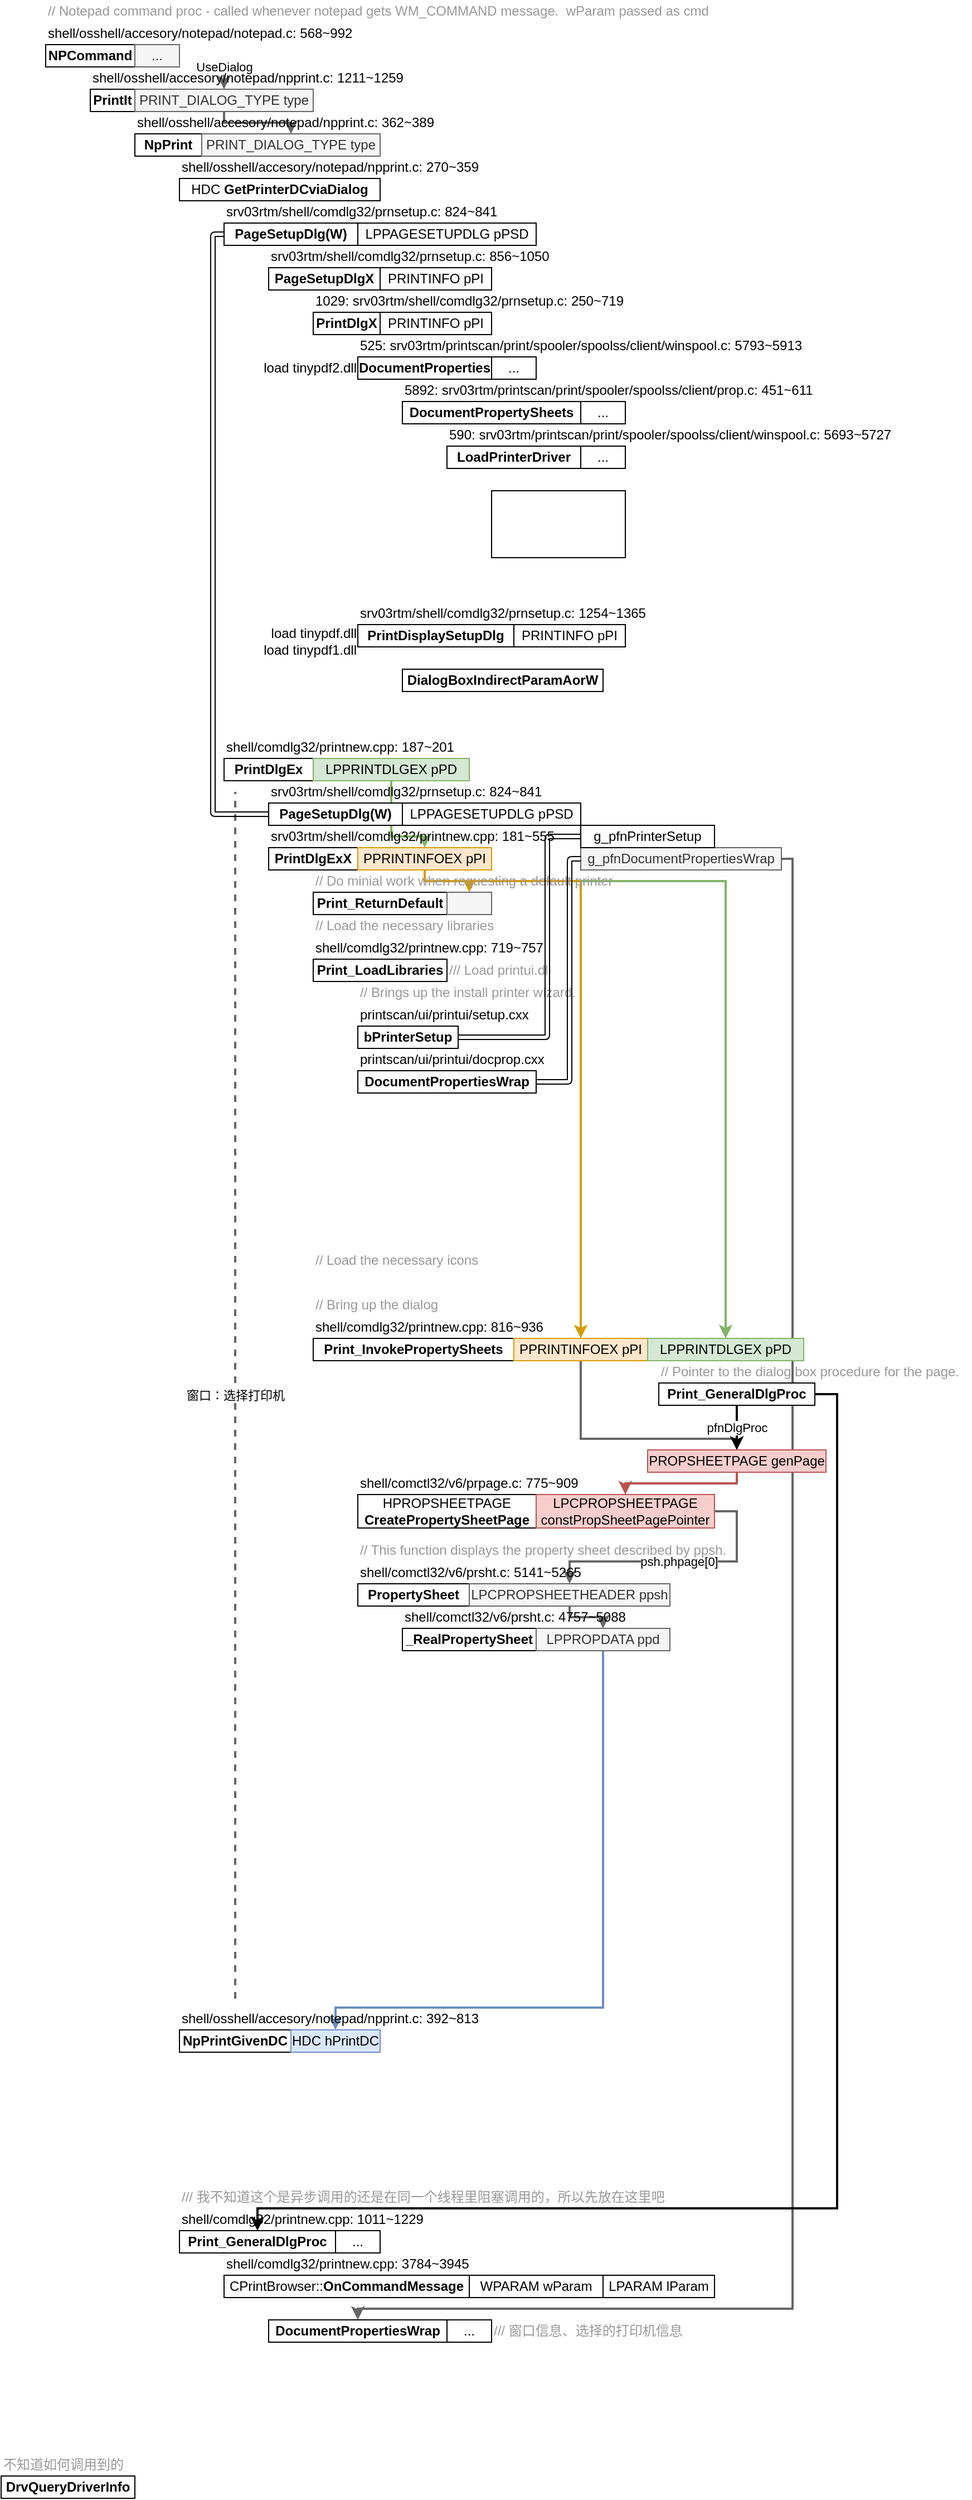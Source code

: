 <mxfile compressed="false" version="13.3.9" type="device">
  <diagram id="BlHnVB8x3UeXf5TgpBwS" name="Page-1">
    <mxGraphModel dx="670" dy="1510" grid="1" gridSize="10" guides="0" tooltips="1" connect="1" arrows="1" fold="1" page="1" pageScale="1" pageWidth="850" pageHeight="1100" math="0" shadow="0">
      <root>
        <mxCell id="0" />
        <mxCell id="1" parent="0" />
        <mxCell id="ivFnE20wJ8bzk58zQ-_T-82" style="edgeStyle=orthogonalEdgeStyle;rounded=0;orthogonalLoop=1;jettySize=auto;html=1;strokeWidth=2;fillColor=#f5f5f5;strokeColor=#666666;" parent="1" source="ivFnE20wJ8bzk58zQ-_T-55" target="ivFnE20wJ8bzk58zQ-_T-77" edge="1">
          <mxGeometry relative="1" as="geometry">
            <Array as="points">
              <mxPoint x="750" y="290" />
              <mxPoint x="750" y="1590" />
              <mxPoint x="360" y="1590" />
            </Array>
          </mxGeometry>
        </mxCell>
        <mxCell id="ivFnE20wJ8bzk58zQ-_T-36" style="edgeStyle=orthogonalEdgeStyle;rounded=0;orthogonalLoop=1;jettySize=auto;html=1;strokeWidth=2;fillColor=#d5e8d4;strokeColor=#82b366;" parent="1" source="ivFnE20wJ8bzk58zQ-_T-12" target="ivFnE20wJ8bzk58zQ-_T-34" edge="1">
          <mxGeometry relative="1" as="geometry">
            <Array as="points">
              <mxPoint x="420" y="310" />
              <mxPoint x="690" y="310" />
            </Array>
          </mxGeometry>
        </mxCell>
        <mxCell id="z4Ap7TY83xOOOGqfNmZQ-1" value="&lt;b&gt;PrintIt&lt;/b&gt;" style="rounded=0;whiteSpace=wrap;html=1;" parent="1" vertex="1">
          <mxGeometry x="120" y="-400" width="40" height="20" as="geometry" />
        </mxCell>
        <mxCell id="z4Ap7TY83xOOOGqfNmZQ-13" style="edgeStyle=orthogonalEdgeStyle;rounded=0;orthogonalLoop=1;jettySize=auto;html=1;fillColor=#f5f5f5;strokeColor=#666666;strokeWidth=2;" parent="1" source="z4Ap7TY83xOOOGqfNmZQ-2" target="z4Ap7TY83xOOOGqfNmZQ-12" edge="1">
          <mxGeometry relative="1" as="geometry">
            <Array as="points">
              <mxPoint x="240" y="-370" />
              <mxPoint x="300" y="-370" />
            </Array>
          </mxGeometry>
        </mxCell>
        <mxCell id="z4Ap7TY83xOOOGqfNmZQ-2" value="PRINT_DIALOG_TYPE type" style="rounded=0;whiteSpace=wrap;html=1;fillColor=#f5f5f5;strokeColor=#666666;fontColor=#333333;" parent="1" vertex="1">
          <mxGeometry x="160" y="-400" width="160" height="20" as="geometry" />
        </mxCell>
        <mxCell id="z4Ap7TY83xOOOGqfNmZQ-3" value="&lt;b&gt;NPCommand&lt;/b&gt;" style="rounded=0;whiteSpace=wrap;html=1;" parent="1" vertex="1">
          <mxGeometry x="80" y="-440" width="80" height="20" as="geometry" />
        </mxCell>
        <mxCell id="z4Ap7TY83xOOOGqfNmZQ-4" value="&lt;div&gt;&lt;font color=&quot;#999999&quot;&gt;// Notepad command proc - called whenever notepad gets WM_COMMAND&amp;nbsp;&lt;span&gt;message.&amp;nbsp; wParam passed as cmd&lt;/span&gt;&lt;/font&gt;&lt;/div&gt;" style="text;html=1;align=left;verticalAlign=middle;resizable=0;points=[];autosize=1;" parent="1" vertex="1">
          <mxGeometry x="80" y="-480" width="610" height="20" as="geometry" />
        </mxCell>
        <mxCell id="z4Ap7TY83xOOOGqfNmZQ-5" value="shell/osshell/accesory/notepad/notepad.c: 568~992" style="text;html=1;align=left;verticalAlign=middle;resizable=0;points=[];autosize=1;" parent="1" vertex="1">
          <mxGeometry x="80" y="-460" width="290" height="20" as="geometry" />
        </mxCell>
        <mxCell id="z4Ap7TY83xOOOGqfNmZQ-7" value="..." style="rounded=0;whiteSpace=wrap;html=1;fillColor=#f5f5f5;strokeColor=#666666;fontColor=#333333;" parent="1" vertex="1">
          <mxGeometry x="160" y="-440" width="40" height="20" as="geometry" />
        </mxCell>
        <mxCell id="z4Ap7TY83xOOOGqfNmZQ-8" value="UseDialog" style="endArrow=classic;html=1;fillColor=#f5f5f5;strokeColor=#666666;strokeWidth=2;" parent="1" target="z4Ap7TY83xOOOGqfNmZQ-2" edge="1">
          <mxGeometry x="-1" width="50" height="50" relative="1" as="geometry">
            <mxPoint x="240" y="-420" as="sourcePoint" />
            <mxPoint x="360" y="-370" as="targetPoint" />
            <mxPoint as="offset" />
          </mxGeometry>
        </mxCell>
        <mxCell id="z4Ap7TY83xOOOGqfNmZQ-9" value="shell/osshell/accesory/notepad/npprint.c: 1211~1259" style="text;html=1;align=left;verticalAlign=middle;resizable=0;points=[];autosize=1;" parent="1" vertex="1">
          <mxGeometry x="120" y="-420" width="290" height="20" as="geometry" />
        </mxCell>
        <mxCell id="z4Ap7TY83xOOOGqfNmZQ-10" value="&lt;b&gt;NpPrint&lt;/b&gt;" style="rounded=0;whiteSpace=wrap;html=1;" parent="1" vertex="1">
          <mxGeometry x="160" y="-360" width="60" height="20" as="geometry" />
        </mxCell>
        <mxCell id="z4Ap7TY83xOOOGqfNmZQ-12" value="PRINT_DIALOG_TYPE type" style="rounded=0;whiteSpace=wrap;html=1;fillColor=#f5f5f5;strokeColor=#666666;fontColor=#333333;" parent="1" vertex="1">
          <mxGeometry x="220" y="-360" width="160" height="20" as="geometry" />
        </mxCell>
        <mxCell id="z4Ap7TY83xOOOGqfNmZQ-14" value="shell/osshell/accesory/notepad/npprint.c: 362~389" style="text;html=1;align=left;verticalAlign=middle;resizable=0;points=[];autosize=1;" parent="1" vertex="1">
          <mxGeometry x="160" y="-380" width="280" height="20" as="geometry" />
        </mxCell>
        <mxCell id="ivFnE20wJ8bzk58zQ-_T-23" style="edgeStyle=orthogonalEdgeStyle;rounded=0;orthogonalLoop=1;jettySize=auto;html=1;strokeWidth=2;fillColor=#dae8fc;strokeColor=#6c8ebf;" parent="1" source="ivFnE20wJ8bzk58zQ-_T-65" target="ivFnE20wJ8bzk58zQ-_T-18" edge="1">
          <mxGeometry relative="1" as="geometry">
            <Array as="points">
              <mxPoint x="580" y="1320" />
              <mxPoint x="340" y="1320" />
            </Array>
          </mxGeometry>
        </mxCell>
        <mxCell id="ivFnE20wJ8bzk58zQ-_T-1" value="HDC &lt;b&gt;GetPrinterDCviaDialog&lt;/b&gt;" style="rounded=0;whiteSpace=wrap;html=1;" parent="1" vertex="1">
          <mxGeometry x="200" y="-320" width="180" height="20" as="geometry" />
        </mxCell>
        <mxCell id="ivFnE20wJ8bzk58zQ-_T-3" value="shell/osshell/accesory/notepad/npprint.c: 270~359" style="text;html=1;align=left;verticalAlign=middle;resizable=0;points=[];autosize=1;" parent="1" vertex="1">
          <mxGeometry x="200" y="-340" width="280" height="20" as="geometry" />
        </mxCell>
        <mxCell id="ivFnE20wJ8bzk58zQ-_T-4" value="&lt;b&gt;DrvQueryDriverInfo&lt;/b&gt;" style="rounded=0;whiteSpace=wrap;html=1;" parent="1" vertex="1">
          <mxGeometry x="40" y="1740" width="120" height="20" as="geometry" />
        </mxCell>
        <mxCell id="ivFnE20wJ8bzk58zQ-_T-6" value="&lt;b&gt;PrintDlgEx&lt;/b&gt;" style="rounded=0;whiteSpace=wrap;html=1;" parent="1" vertex="1">
          <mxGeometry x="240" y="200" width="80" height="20" as="geometry" />
        </mxCell>
        <mxCell id="ivFnE20wJ8bzk58zQ-_T-29" style="edgeStyle=orthogonalEdgeStyle;rounded=0;orthogonalLoop=1;jettySize=auto;html=1;strokeWidth=2;fillColor=#d5e8d4;strokeColor=#82b366;" parent="1" source="ivFnE20wJ8bzk58zQ-_T-9" target="ivFnE20wJ8bzk58zQ-_T-12" edge="1">
          <mxGeometry relative="1" as="geometry">
            <Array as="points">
              <mxPoint x="390" y="270" />
              <mxPoint x="420" y="270" />
            </Array>
          </mxGeometry>
        </mxCell>
        <mxCell id="ivFnE20wJ8bzk58zQ-_T-9" value="LPPRINTDLGEX pPD" style="rounded=0;whiteSpace=wrap;html=1;fillColor=#d5e8d4;strokeColor=#82b366;" parent="1" vertex="1">
          <mxGeometry x="320" y="200" width="140" height="20" as="geometry" />
        </mxCell>
        <mxCell id="ivFnE20wJ8bzk58zQ-_T-10" value="shell/comdlg32/printnew.cpp: 187~201" style="text;html=1;align=left;verticalAlign=middle;resizable=0;points=[];autosize=1;" parent="1" vertex="1">
          <mxGeometry x="240" y="180" width="220" height="20" as="geometry" />
        </mxCell>
        <mxCell id="ivFnE20wJ8bzk58zQ-_T-11" value="&lt;b&gt;PrintDlgExX&lt;/b&gt;" style="rounded=0;whiteSpace=wrap;html=1;" parent="1" vertex="1">
          <mxGeometry x="280" y="280" width="80" height="20" as="geometry" />
        </mxCell>
        <mxCell id="ivFnE20wJ8bzk58zQ-_T-26" style="edgeStyle=orthogonalEdgeStyle;rounded=0;orthogonalLoop=1;jettySize=auto;html=1;strokeWidth=2;fillColor=#ffe6cc;strokeColor=#d79b00;" parent="1" source="ivFnE20wJ8bzk58zQ-_T-12" target="ivFnE20wJ8bzk58zQ-_T-25" edge="1">
          <mxGeometry relative="1" as="geometry">
            <Array as="points">
              <mxPoint x="420" y="310" />
              <mxPoint x="460" y="310" />
            </Array>
          </mxGeometry>
        </mxCell>
        <mxCell id="ivFnE20wJ8bzk58zQ-_T-35" style="edgeStyle=orthogonalEdgeStyle;rounded=0;orthogonalLoop=1;jettySize=auto;html=1;strokeWidth=2;fillColor=#ffe6cc;strokeColor=#d79b00;" parent="1" source="ivFnE20wJ8bzk58zQ-_T-12" target="ivFnE20wJ8bzk58zQ-_T-33" edge="1">
          <mxGeometry relative="1" as="geometry">
            <Array as="points">
              <mxPoint x="420" y="310" />
              <mxPoint x="560" y="310" />
            </Array>
          </mxGeometry>
        </mxCell>
        <mxCell id="ivFnE20wJ8bzk58zQ-_T-12" value="PPRINTINFOEX pPI" style="rounded=0;whiteSpace=wrap;html=1;fillColor=#ffe6cc;strokeColor=#d79b00;" parent="1" vertex="1">
          <mxGeometry x="360" y="280" width="120" height="20" as="geometry" />
        </mxCell>
        <mxCell id="ivFnE20wJ8bzk58zQ-_T-13" value="srv03rtm/shell/comdlg32/printnew.cpp: 181~555" style="text;html=1;align=left;verticalAlign=middle;resizable=0;points=[];autosize=1;" parent="1" vertex="1">
          <mxGeometry x="280" y="260" width="270" height="20" as="geometry" />
        </mxCell>
        <mxCell id="ivFnE20wJ8bzk58zQ-_T-14" value="&lt;div&gt;&lt;font color=&quot;#999999&quot;&gt;// Do minial work when requesting a default printer&lt;/font&gt;&lt;/div&gt;" style="text;html=1;align=left;verticalAlign=middle;resizable=0;points=[];autosize=1;" parent="1" vertex="1">
          <mxGeometry x="320" y="300" width="280" height="20" as="geometry" />
        </mxCell>
        <mxCell id="ivFnE20wJ8bzk58zQ-_T-15" value="&lt;div&gt;&lt;font color=&quot;#999999&quot;&gt;// Load the necessary libraries&lt;/font&gt;&lt;/div&gt;" style="text;html=1;align=left;verticalAlign=middle;resizable=0;points=[];autosize=1;" parent="1" vertex="1">
          <mxGeometry x="320" y="340" width="180" height="20" as="geometry" />
        </mxCell>
        <mxCell id="ivFnE20wJ8bzk58zQ-_T-16" value="&lt;div&gt;&lt;font color=&quot;#999999&quot;&gt;// Load the necessary icons&lt;/font&gt;&lt;/div&gt;" style="text;html=1;align=left;verticalAlign=middle;resizable=0;points=[];autosize=1;" parent="1" vertex="1">
          <mxGeometry x="320" y="640" width="160" height="20" as="geometry" />
        </mxCell>
        <mxCell id="ivFnE20wJ8bzk58zQ-_T-17" value="&lt;b&gt;NpPrintGivenDC&lt;/b&gt;" style="rounded=0;whiteSpace=wrap;html=1;" parent="1" vertex="1">
          <mxGeometry x="200" y="1340" width="100" height="20" as="geometry" />
        </mxCell>
        <mxCell id="ivFnE20wJ8bzk58zQ-_T-18" value="HDC hPrintDC" style="rounded=0;whiteSpace=wrap;html=1;fillColor=#dae8fc;strokeColor=#6c8ebf;" parent="1" vertex="1">
          <mxGeometry x="300" y="1340" width="80" height="20" as="geometry" />
        </mxCell>
        <mxCell id="ivFnE20wJ8bzk58zQ-_T-20" value="窗口：选择打印机" style="endArrow=none;html=1;strokeWidth=2;fillColor=#f5f5f5;strokeColor=#666666;dashed=1;" parent="1" edge="1">
          <mxGeometry width="50" height="50" relative="1" as="geometry">
            <mxPoint x="250" y="1312" as="sourcePoint" />
            <mxPoint x="250" y="230" as="targetPoint" />
            <Array as="points" />
          </mxGeometry>
        </mxCell>
        <mxCell id="ivFnE20wJ8bzk58zQ-_T-21" value="&lt;div&gt;&lt;font color=&quot;#999999&quot;&gt;不知道如何调用到的&lt;/font&gt;&lt;/div&gt;" style="text;html=1;align=left;verticalAlign=middle;resizable=0;points=[];autosize=1;" parent="1" vertex="1">
          <mxGeometry x="40" y="1720" width="120" height="20" as="geometry" />
        </mxCell>
        <mxCell id="ivFnE20wJ8bzk58zQ-_T-22" value="shell/osshell/accesory/notepad/npprint.c: 392~813" style="text;html=1;align=left;verticalAlign=middle;resizable=0;points=[];autosize=1;" parent="1" vertex="1">
          <mxGeometry x="200" y="1320" width="280" height="20" as="geometry" />
        </mxCell>
        <mxCell id="ivFnE20wJ8bzk58zQ-_T-24" value="&lt;b&gt;Print_ReturnDefault&lt;/b&gt;" style="rounded=0;whiteSpace=wrap;html=1;" parent="1" vertex="1">
          <mxGeometry x="320" y="320" width="120" height="20" as="geometry" />
        </mxCell>
        <mxCell id="ivFnE20wJ8bzk58zQ-_T-25" value="" style="rounded=0;whiteSpace=wrap;html=1;fillColor=#f5f5f5;strokeColor=#666666;fontColor=#333333;" parent="1" vertex="1">
          <mxGeometry x="440" y="320" width="40" height="20" as="geometry" />
        </mxCell>
        <mxCell id="ivFnE20wJ8bzk58zQ-_T-27" value="&lt;b&gt;Print_LoadLibraries&lt;/b&gt;" style="rounded=0;whiteSpace=wrap;html=1;" parent="1" vertex="1">
          <mxGeometry x="320" y="380" width="120" height="20" as="geometry" />
        </mxCell>
        <mxCell id="ivFnE20wJ8bzk58zQ-_T-28" value="shell/comdlg32/printnew.cpp: 719~757" style="text;html=1;align=left;verticalAlign=middle;resizable=0;points=[];autosize=1;" parent="1" vertex="1">
          <mxGeometry x="320" y="360" width="220" height="20" as="geometry" />
        </mxCell>
        <mxCell id="ivFnE20wJ8bzk58zQ-_T-30" value="&lt;b&gt;Print_InvokePropertySheets&lt;/b&gt;" style="rounded=0;whiteSpace=wrap;html=1;" parent="1" vertex="1">
          <mxGeometry x="320" y="720" width="180" height="20" as="geometry" />
        </mxCell>
        <mxCell id="ivFnE20wJ8bzk58zQ-_T-31" value="&lt;div&gt;&lt;font color=&quot;#999999&quot;&gt;// Bring up the dialog&lt;/font&gt;&lt;/div&gt;" style="text;html=1;align=left;verticalAlign=middle;resizable=0;points=[];autosize=1;" parent="1" vertex="1">
          <mxGeometry x="320" y="680" width="130" height="20" as="geometry" />
        </mxCell>
        <mxCell id="ivFnE20wJ8bzk58zQ-_T-32" value="shell/comdlg32/printnew.cpp: 816~936" style="text;html=1;align=left;verticalAlign=middle;resizable=0;points=[];autosize=1;" parent="1" vertex="1">
          <mxGeometry x="320" y="700" width="220" height="20" as="geometry" />
        </mxCell>
        <mxCell id="ivFnE20wJ8bzk58zQ-_T-46" style="edgeStyle=orthogonalEdgeStyle;rounded=0;orthogonalLoop=1;jettySize=auto;html=1;strokeWidth=2;fillColor=#f5f5f5;strokeColor=#666666;" parent="1" source="ivFnE20wJ8bzk58zQ-_T-33" target="ivFnE20wJ8bzk58zQ-_T-57" edge="1">
          <mxGeometry relative="1" as="geometry">
            <Array as="points">
              <mxPoint x="560" y="810" />
              <mxPoint x="700" y="810" />
            </Array>
          </mxGeometry>
        </mxCell>
        <mxCell id="ivFnE20wJ8bzk58zQ-_T-33" value="PPRINTINFOEX pPI" style="rounded=0;whiteSpace=wrap;html=1;fillColor=#ffe6cc;strokeColor=#d79b00;" parent="1" vertex="1">
          <mxGeometry x="500" y="720" width="120" height="20" as="geometry" />
        </mxCell>
        <mxCell id="ivFnE20wJ8bzk58zQ-_T-34" value="LPPRINTDLGEX pPD" style="rounded=0;whiteSpace=wrap;html=1;fillColor=#d5e8d4;strokeColor=#82b366;" parent="1" vertex="1">
          <mxGeometry x="620" y="720" width="140" height="20" as="geometry" />
        </mxCell>
        <mxCell id="ivFnE20wJ8bzk58zQ-_T-37" value="HPROPSHEETPAGE&lt;br&gt;&lt;b&gt;CreatePropertySheetPage&lt;/b&gt;" style="rounded=0;whiteSpace=wrap;html=1;" parent="1" vertex="1">
          <mxGeometry x="360" y="860" width="160" height="30" as="geometry" />
        </mxCell>
        <mxCell id="ivFnE20wJ8bzk58zQ-_T-38" value="&lt;b&gt;PropertySheet&lt;/b&gt;" style="rounded=0;whiteSpace=wrap;html=1;" parent="1" vertex="1">
          <mxGeometry x="360" y="940" width="100" height="20" as="geometry" />
        </mxCell>
        <mxCell id="ivFnE20wJ8bzk58zQ-_T-47" value="psh.phpage[0]" style="edgeStyle=orthogonalEdgeStyle;rounded=0;orthogonalLoop=1;jettySize=auto;html=1;strokeWidth=2;fillColor=#f5f5f5;strokeColor=#666666;" parent="1" source="ivFnE20wJ8bzk58zQ-_T-39" target="ivFnE20wJ8bzk58zQ-_T-41" edge="1">
          <mxGeometry relative="1" as="geometry">
            <Array as="points">
              <mxPoint x="700" y="875" />
              <mxPoint x="700" y="920" />
              <mxPoint x="550" y="920" />
            </Array>
          </mxGeometry>
        </mxCell>
        <mxCell id="ivFnE20wJ8bzk58zQ-_T-39" value="LPCPROPSHEETPAGE constPropSheetPagePointer" style="rounded=0;whiteSpace=wrap;html=1;fillColor=#f8cecc;strokeColor=#b85450;" parent="1" vertex="1">
          <mxGeometry x="520" y="860" width="160" height="30" as="geometry" />
        </mxCell>
        <mxCell id="ivFnE20wJ8bzk58zQ-_T-40" value="shell/comctl32/v6/prpage.c: 775~909" style="text;html=1;align=left;verticalAlign=middle;resizable=0;points=[];autosize=1;" parent="1" vertex="1">
          <mxGeometry x="360" y="840" width="210" height="20" as="geometry" />
        </mxCell>
        <mxCell id="ivFnE20wJ8bzk58zQ-_T-66" style="edgeStyle=orthogonalEdgeStyle;rounded=0;orthogonalLoop=1;jettySize=auto;html=1;strokeWidth=2;fillColor=#f5f5f5;strokeColor=#666666;" parent="1" source="ivFnE20wJ8bzk58zQ-_T-41" target="ivFnE20wJ8bzk58zQ-_T-65" edge="1">
          <mxGeometry relative="1" as="geometry">
            <Array as="points">
              <mxPoint x="550" y="970" />
              <mxPoint x="580" y="970" />
            </Array>
          </mxGeometry>
        </mxCell>
        <mxCell id="ivFnE20wJ8bzk58zQ-_T-41" value="LPCPROPSHEETHEADER ppsh" style="rounded=0;whiteSpace=wrap;html=1;fillColor=#f5f5f5;strokeColor=#666666;fontColor=#333333;" parent="1" vertex="1">
          <mxGeometry x="460" y="940" width="180" height="20" as="geometry" />
        </mxCell>
        <mxCell id="ivFnE20wJ8bzk58zQ-_T-42" value="shell/comctl32/v6/prsht.c: 5141~5265" style="text;html=1;align=left;verticalAlign=middle;resizable=0;points=[];autosize=1;" parent="1" vertex="1">
          <mxGeometry x="360" y="920" width="210" height="20" as="geometry" />
        </mxCell>
        <mxCell id="ivFnE20wJ8bzk58zQ-_T-43" value="&lt;font color=&quot;#999999&quot;&gt;// This function displays the property sheet described by ppsh.&lt;/font&gt;" style="text;html=1;align=left;verticalAlign=middle;resizable=0;points=[];autosize=1;" parent="1" vertex="1">
          <mxGeometry x="360" y="900" width="340" height="20" as="geometry" />
        </mxCell>
        <mxCell id="ivFnE20wJ8bzk58zQ-_T-48" value="&lt;div&gt;&lt;font color=&quot;#999999&quot;&gt;/// Load printui.dll&lt;/font&gt;&lt;/div&gt;" style="text;html=1;align=left;verticalAlign=middle;resizable=0;points=[];autosize=1;" parent="1" vertex="1">
          <mxGeometry x="440" y="380" width="110" height="20" as="geometry" />
        </mxCell>
        <mxCell id="ivFnE20wJ8bzk58zQ-_T-49" value="&lt;b&gt;bPrinterSetup&lt;/b&gt;" style="rounded=0;whiteSpace=wrap;html=1;" parent="1" vertex="1">
          <mxGeometry x="360" y="440" width="90" height="20" as="geometry" />
        </mxCell>
        <mxCell id="ivFnE20wJ8bzk58zQ-_T-50" value="&lt;b&gt;DocumentPropertiesWrap&lt;/b&gt;" style="rounded=0;whiteSpace=wrap;html=1;" parent="1" vertex="1">
          <mxGeometry x="360" y="480" width="160" height="20" as="geometry" />
        </mxCell>
        <mxCell id="ivFnE20wJ8bzk58zQ-_T-52" value="&lt;div&gt;&lt;/div&gt;&lt;font color=&quot;#999999&quot;&gt;// Brings up the install printer wizard.&lt;/font&gt;" style="text;html=1;align=left;verticalAlign=middle;resizable=0;points=[];autosize=1;" parent="1" vertex="1">
          <mxGeometry x="360" y="400" width="210" height="20" as="geometry" />
        </mxCell>
        <mxCell id="ivFnE20wJ8bzk58zQ-_T-53" value="printscan/ui/printui/setup.cxx" style="text;html=1;align=left;verticalAlign=middle;resizable=0;points=[];autosize=1;" parent="1" vertex="1">
          <mxGeometry x="360" y="420" width="170" height="20" as="geometry" />
        </mxCell>
        <mxCell id="ivFnE20wJ8bzk58zQ-_T-55" value="g_pfnDocumentPropertiesWrap" style="rounded=0;whiteSpace=wrap;html=1;fillColor=#f5f5f5;strokeColor=#666666;fontColor=#333333;" parent="1" vertex="1">
          <mxGeometry x="560" y="280" width="180" height="20" as="geometry" />
        </mxCell>
        <mxCell id="ivFnE20wJ8bzk58zQ-_T-56" value="g_pfnPrinterSetup" style="rounded=0;whiteSpace=wrap;html=1;" parent="1" vertex="1">
          <mxGeometry x="560" y="260" width="120" height="20" as="geometry" />
        </mxCell>
        <mxCell id="ivFnE20wJ8bzk58zQ-_T-63" style="edgeStyle=orthogonalEdgeStyle;rounded=0;orthogonalLoop=1;jettySize=auto;html=1;strokeWidth=2;fillColor=#f8cecc;strokeColor=#b85450;" parent="1" source="ivFnE20wJ8bzk58zQ-_T-57" target="ivFnE20wJ8bzk58zQ-_T-39" edge="1">
          <mxGeometry relative="1" as="geometry">
            <Array as="points">
              <mxPoint x="700" y="850" />
              <mxPoint x="600" y="850" />
            </Array>
          </mxGeometry>
        </mxCell>
        <mxCell id="ivFnE20wJ8bzk58zQ-_T-57" value="PROPSHEETPAGE genPage" style="rounded=0;whiteSpace=wrap;html=1;fillColor=#f8cecc;strokeColor=#b85450;" parent="1" vertex="1">
          <mxGeometry x="620" y="820" width="160" height="20" as="geometry" />
        </mxCell>
        <mxCell id="ivFnE20wJ8bzk58zQ-_T-59" value="pfnDlgProc" style="edgeStyle=orthogonalEdgeStyle;rounded=0;orthogonalLoop=1;jettySize=auto;html=1;strokeWidth=2;" parent="1" source="ivFnE20wJ8bzk58zQ-_T-58" target="ivFnE20wJ8bzk58zQ-_T-57" edge="1">
          <mxGeometry relative="1" as="geometry">
            <mxPoint as="offset" />
          </mxGeometry>
        </mxCell>
        <mxCell id="ivFnE20wJ8bzk58zQ-_T-86" style="edgeStyle=orthogonalEdgeStyle;rounded=0;orthogonalLoop=1;jettySize=auto;html=1;strokeWidth=2;" parent="1" source="ivFnE20wJ8bzk58zQ-_T-58" target="ivFnE20wJ8bzk58zQ-_T-68" edge="1">
          <mxGeometry relative="1" as="geometry">
            <Array as="points">
              <mxPoint x="790" y="770" />
              <mxPoint x="790" y="1500" />
              <mxPoint x="270" y="1500" />
            </Array>
          </mxGeometry>
        </mxCell>
        <mxCell id="ivFnE20wJ8bzk58zQ-_T-58" value="&lt;b&gt;Print_GeneralDlgProc&lt;/b&gt;" style="rounded=0;whiteSpace=wrap;html=1;" parent="1" vertex="1">
          <mxGeometry x="630" y="760" width="140" height="20" as="geometry" />
        </mxCell>
        <mxCell id="ivFnE20wJ8bzk58zQ-_T-61" value="&lt;div&gt;&lt;/div&gt;&lt;font color=&quot;#999999&quot;&gt;// Pointer to the dialog box procedure for the page.&lt;/font&gt;" style="text;html=1;align=left;verticalAlign=middle;resizable=0;points=[];autosize=1;" parent="1" vertex="1">
          <mxGeometry x="630" y="740" width="280" height="20" as="geometry" />
        </mxCell>
        <mxCell id="ivFnE20wJ8bzk58zQ-_T-64" value="&lt;b&gt;_RealPropertySheet&lt;/b&gt;" style="rounded=0;whiteSpace=wrap;html=1;" parent="1" vertex="1">
          <mxGeometry x="400" y="980" width="120" height="20" as="geometry" />
        </mxCell>
        <mxCell id="ivFnE20wJ8bzk58zQ-_T-65" value="LPPROPDATA ppd" style="rounded=0;whiteSpace=wrap;html=1;fillColor=#f5f5f5;strokeColor=#666666;fontColor=#333333;" parent="1" vertex="1">
          <mxGeometry x="520" y="980" width="120" height="20" as="geometry" />
        </mxCell>
        <mxCell id="ivFnE20wJ8bzk58zQ-_T-67" value="shell/comctl32/v6/prsht.c: 4757~5088" style="text;html=1;align=left;verticalAlign=middle;resizable=0;points=[];autosize=1;" parent="1" vertex="1">
          <mxGeometry x="400" y="960" width="210" height="20" as="geometry" />
        </mxCell>
        <mxCell id="ivFnE20wJ8bzk58zQ-_T-68" value="&lt;b&gt;Print_GeneralDlgProc&lt;/b&gt;" style="rounded=0;whiteSpace=wrap;html=1;" parent="1" vertex="1">
          <mxGeometry x="200" y="1520" width="140" height="20" as="geometry" />
        </mxCell>
        <mxCell id="ivFnE20wJ8bzk58zQ-_T-69" value="shell/comdlg32/printnew.cpp: 1011~1229" style="text;html=1;align=left;verticalAlign=middle;resizable=0;points=[];autosize=1;" parent="1" vertex="1">
          <mxGeometry x="200" y="1500" width="230" height="20" as="geometry" />
        </mxCell>
        <mxCell id="ivFnE20wJ8bzk58zQ-_T-70" value="..." style="rounded=0;whiteSpace=wrap;html=1;" parent="1" vertex="1">
          <mxGeometry x="340" y="1520" width="40" height="20" as="geometry" />
        </mxCell>
        <mxCell id="ivFnE20wJ8bzk58zQ-_T-72" value="&lt;div&gt;&lt;/div&gt;&lt;font color=&quot;#999999&quot;&gt;/// 我不知道这个是异步调用的还是在同一个线程里阻塞调用的，所以先放在这里吧&lt;/font&gt;" style="text;html=1;align=left;verticalAlign=middle;resizable=0;points=[];autosize=1;" parent="1" vertex="1">
          <mxGeometry x="200" y="1480" width="450" height="20" as="geometry" />
        </mxCell>
        <mxCell id="ivFnE20wJ8bzk58zQ-_T-73" value="CPrintBrowser::&lt;b&gt;OnCommandMessage&lt;/b&gt;" style="rounded=0;whiteSpace=wrap;html=1;" parent="1" vertex="1">
          <mxGeometry x="240" y="1560" width="220" height="20" as="geometry" />
        </mxCell>
        <mxCell id="ivFnE20wJ8bzk58zQ-_T-74" value="WPARAM wParam" style="rounded=0;whiteSpace=wrap;html=1;" parent="1" vertex="1">
          <mxGeometry x="460" y="1560" width="120" height="20" as="geometry" />
        </mxCell>
        <mxCell id="ivFnE20wJ8bzk58zQ-_T-75" value="LPARAM lParam" style="rounded=0;whiteSpace=wrap;html=1;" parent="1" vertex="1">
          <mxGeometry x="580" y="1560" width="100" height="20" as="geometry" />
        </mxCell>
        <mxCell id="ivFnE20wJ8bzk58zQ-_T-76" value="shell/comdlg32/printnew.cpp: 3784~3945" style="text;html=1;align=left;verticalAlign=middle;resizable=0;points=[];autosize=1;" parent="1" vertex="1">
          <mxGeometry x="240" y="1540" width="230" height="20" as="geometry" />
        </mxCell>
        <mxCell id="ivFnE20wJ8bzk58zQ-_T-77" value="&lt;b&gt;DocumentPropertiesWrap&lt;/b&gt;" style="rounded=0;whiteSpace=wrap;html=1;" parent="1" vertex="1">
          <mxGeometry x="280" y="1600" width="160" height="20" as="geometry" />
        </mxCell>
        <mxCell id="ivFnE20wJ8bzk58zQ-_T-78" value="" style="shape=link;html=1;strokeWidth=1;" parent="1" source="ivFnE20wJ8bzk58zQ-_T-49" target="ivFnE20wJ8bzk58zQ-_T-56" edge="1">
          <mxGeometry width="100" relative="1" as="geometry">
            <mxPoint x="610" y="430" as="sourcePoint" />
            <mxPoint x="710" y="430" as="targetPoint" />
            <Array as="points">
              <mxPoint x="530" y="450" />
              <mxPoint x="530" y="270" />
            </Array>
          </mxGeometry>
        </mxCell>
        <mxCell id="ivFnE20wJ8bzk58zQ-_T-79" value="" style="shape=link;html=1;strokeWidth=1;" parent="1" source="ivFnE20wJ8bzk58zQ-_T-50" target="ivFnE20wJ8bzk58zQ-_T-55" edge="1">
          <mxGeometry width="100" relative="1" as="geometry">
            <mxPoint x="520" y="470" as="sourcePoint" />
            <mxPoint x="670" y="140" as="targetPoint" />
            <Array as="points">
              <mxPoint x="550" y="490" />
              <mxPoint x="550" y="290" />
            </Array>
          </mxGeometry>
        </mxCell>
        <mxCell id="ivFnE20wJ8bzk58zQ-_T-83" value="printscan/ui/printui/docprop.cxx" style="text;html=1;align=left;verticalAlign=middle;resizable=0;points=[];autosize=1;" parent="1" vertex="1">
          <mxGeometry x="360" y="460" width="180" height="20" as="geometry" />
        </mxCell>
        <mxCell id="ivFnE20wJ8bzk58zQ-_T-84" value="..." style="rounded=0;whiteSpace=wrap;html=1;" parent="1" vertex="1">
          <mxGeometry x="440" y="1600" width="40" height="20" as="geometry" />
        </mxCell>
        <mxCell id="ivFnE20wJ8bzk58zQ-_T-85" value="&lt;div&gt;&lt;/div&gt;&lt;font color=&quot;#999999&quot;&gt;/// 窗口信息、选择的打印机信息&lt;/font&gt;" style="text;html=1;align=left;verticalAlign=middle;resizable=0;points=[];autosize=1;" parent="1" vertex="1">
          <mxGeometry x="480" y="1600" width="190" height="20" as="geometry" />
        </mxCell>
        <mxCell id="6d01X6L-va19u9z8ksLD-2" value="&lt;b&gt;PageSetupDlg(W)&lt;/b&gt;" style="rounded=0;whiteSpace=wrap;html=1;" parent="1" vertex="1">
          <mxGeometry x="280" y="240" width="120" height="20" as="geometry" />
        </mxCell>
        <mxCell id="6d01X6L-va19u9z8ksLD-3" value="LPPAGESETUPDLG pPSD" style="rounded=0;whiteSpace=wrap;html=1;" parent="1" vertex="1">
          <mxGeometry x="400" y="240" width="160" height="20" as="geometry" />
        </mxCell>
        <mxCell id="6d01X6L-va19u9z8ksLD-4" value="&lt;b&gt;PageSetupDlgX&lt;/b&gt;" style="rounded=0;whiteSpace=wrap;html=1;" parent="1" vertex="1">
          <mxGeometry x="280" y="-240" width="100" height="20" as="geometry" />
        </mxCell>
        <mxCell id="6d01X6L-va19u9z8ksLD-5" value="PRINTINFO pPI" style="rounded=0;whiteSpace=wrap;html=1;" parent="1" vertex="1">
          <mxGeometry x="380" y="-240" width="100" height="20" as="geometry" />
        </mxCell>
        <mxCell id="6d01X6L-va19u9z8ksLD-6" value="srv03rtm/shell/comdlg32/prnsetup.c: 856~1050" style="text;html=1;align=left;verticalAlign=middle;resizable=0;points=[];autosize=1;" parent="1" vertex="1">
          <mxGeometry x="280" y="-260" width="270" height="20" as="geometry" />
        </mxCell>
        <mxCell id="6d01X6L-va19u9z8ksLD-7" value="srv03rtm/shell/comdlg32/prnsetup.c: 824~841" style="text;html=1;align=left;verticalAlign=middle;resizable=0;points=[];autosize=1;" parent="1" vertex="1">
          <mxGeometry x="280" y="220" width="260" height="20" as="geometry" />
        </mxCell>
        <mxCell id="6d01X6L-va19u9z8ksLD-9" value="&lt;b&gt;PrintDlgX&lt;/b&gt;" style="rounded=0;whiteSpace=wrap;html=1;" parent="1" vertex="1">
          <mxGeometry x="320" y="-200" width="60" height="20" as="geometry" />
        </mxCell>
        <mxCell id="6d01X6L-va19u9z8ksLD-10" value="PRINTINFO pPI" style="rounded=0;whiteSpace=wrap;html=1;" parent="1" vertex="1">
          <mxGeometry x="380" y="-200" width="100" height="20" as="geometry" />
        </mxCell>
        <mxCell id="6d01X6L-va19u9z8ksLD-11" value="1029: srv03rtm/shell/comdlg32/prnsetup.c: 250~719" style="text;html=1;align=left;verticalAlign=middle;resizable=0;points=[];autosize=1;" parent="1" vertex="1">
          <mxGeometry x="320" y="-220" width="290" height="20" as="geometry" />
        </mxCell>
        <mxCell id="6d01X6L-va19u9z8ksLD-12" value="&lt;b&gt;PrintDisplaySetupDlg&lt;/b&gt;" style="rounded=0;whiteSpace=wrap;html=1;" parent="1" vertex="1">
          <mxGeometry x="360" y="80" width="140" height="20" as="geometry" />
        </mxCell>
        <mxCell id="6d01X6L-va19u9z8ksLD-13" value="PRINTINFO pPI" style="rounded=0;whiteSpace=wrap;html=1;" parent="1" vertex="1">
          <mxGeometry x="500" y="80" width="100" height="20" as="geometry" />
        </mxCell>
        <mxCell id="6d01X6L-va19u9z8ksLD-14" value="srv03rtm/shell/comdlg32/prnsetup.c: 1254~1365" style="text;html=1;align=left;verticalAlign=middle;resizable=0;points=[];autosize=1;" parent="1" vertex="1">
          <mxGeometry x="360" y="60" width="270" height="20" as="geometry" />
        </mxCell>
        <mxCell id="6d01X6L-va19u9z8ksLD-15" value="&lt;b&gt;DialogBoxIndirectParamAorW&lt;/b&gt;" style="rounded=0;whiteSpace=wrap;html=1;" parent="1" vertex="1">
          <mxGeometry x="400" y="120" width="180" height="20" as="geometry" />
        </mxCell>
        <mxCell id="kIJAXJC-tuBJoFDmvVhd-2" value="&lt;b&gt;DocumentProperties&lt;/b&gt;" style="rounded=0;whiteSpace=wrap;html=1;" vertex="1" parent="1">
          <mxGeometry x="360" y="-160" width="120" height="20" as="geometry" />
        </mxCell>
        <mxCell id="kIJAXJC-tuBJoFDmvVhd-3" value="525: srv03rtm/printscan/print/spooler/spoolss/client/winspool.c: 5793~5913" style="text;html=1;align=left;verticalAlign=middle;resizable=0;points=[];autosize=1;" vertex="1" parent="1">
          <mxGeometry x="360" y="-180" width="410" height="20" as="geometry" />
        </mxCell>
        <mxCell id="kIJAXJC-tuBJoFDmvVhd-4" value="load tinypdf2.dll" style="text;html=1;align=right;verticalAlign=middle;resizable=0;points=[];autosize=1;" vertex="1" parent="1">
          <mxGeometry x="260" y="-160" width="100" height="20" as="geometry" />
        </mxCell>
        <mxCell id="kIJAXJC-tuBJoFDmvVhd-5" value="load tinypdf.dll&lt;br&gt;load tinypdf1.dll" style="text;html=1;align=right;verticalAlign=middle;resizable=0;points=[];autosize=1;" vertex="1" parent="1">
          <mxGeometry x="260" y="80" width="100" height="30" as="geometry" />
        </mxCell>
        <mxCell id="kIJAXJC-tuBJoFDmvVhd-8" value="..." style="rounded=0;whiteSpace=wrap;html=1;" vertex="1" parent="1">
          <mxGeometry x="480" y="-160" width="40" height="20" as="geometry" />
        </mxCell>
        <mxCell id="kIJAXJC-tuBJoFDmvVhd-9" value="&lt;b&gt;PageSetupDlg(W)&lt;/b&gt;" style="rounded=0;whiteSpace=wrap;html=1;" vertex="1" parent="1">
          <mxGeometry x="240" y="-280" width="120" height="20" as="geometry" />
        </mxCell>
        <mxCell id="kIJAXJC-tuBJoFDmvVhd-10" value="LPPAGESETUPDLG pPSD" style="rounded=0;whiteSpace=wrap;html=1;" vertex="1" parent="1">
          <mxGeometry x="360" y="-280" width="160" height="20" as="geometry" />
        </mxCell>
        <mxCell id="kIJAXJC-tuBJoFDmvVhd-11" value="srv03rtm/shell/comdlg32/prnsetup.c: 824~841" style="text;html=1;align=left;verticalAlign=middle;resizable=0;points=[];autosize=1;" vertex="1" parent="1">
          <mxGeometry x="240" y="-300" width="260" height="20" as="geometry" />
        </mxCell>
        <mxCell id="kIJAXJC-tuBJoFDmvVhd-12" value="" style="shape=link;html=1;" edge="1" parent="1" source="kIJAXJC-tuBJoFDmvVhd-9" target="6d01X6L-va19u9z8ksLD-2">
          <mxGeometry width="100" relative="1" as="geometry">
            <mxPoint x="170" y="250" as="sourcePoint" />
            <mxPoint x="270" y="250" as="targetPoint" />
            <Array as="points">
              <mxPoint x="230" y="-270" />
              <mxPoint x="230" y="250" />
            </Array>
          </mxGeometry>
        </mxCell>
        <mxCell id="kIJAXJC-tuBJoFDmvVhd-13" value="&lt;b&gt;DocumentPropertySheets&lt;/b&gt;" style="rounded=0;whiteSpace=wrap;html=1;" vertex="1" parent="1">
          <mxGeometry x="400" y="-120" width="160" height="20" as="geometry" />
        </mxCell>
        <mxCell id="kIJAXJC-tuBJoFDmvVhd-14" value="5892: srv03rtm/printscan/print/spooler/spoolss/client/prop.c: 451~611" style="text;html=1;align=left;verticalAlign=middle;resizable=0;points=[];autosize=1;" vertex="1" parent="1">
          <mxGeometry x="400" y="-140" width="380" height="20" as="geometry" />
        </mxCell>
        <mxCell id="kIJAXJC-tuBJoFDmvVhd-15" value="..." style="rounded=0;whiteSpace=wrap;html=1;" vertex="1" parent="1">
          <mxGeometry x="560" y="-120" width="40" height="20" as="geometry" />
        </mxCell>
        <mxCell id="kIJAXJC-tuBJoFDmvVhd-16" value="&lt;b&gt;LoadPrinterDriver&lt;/b&gt;" style="rounded=0;whiteSpace=wrap;html=1;" vertex="1" parent="1">
          <mxGeometry x="440" y="-80" width="120" height="20" as="geometry" />
        </mxCell>
        <mxCell id="kIJAXJC-tuBJoFDmvVhd-17" value="590: srv03rtm/printscan/print/spooler/spoolss/client/winspool.c: 5693~5727" style="text;html=1;align=left;verticalAlign=middle;resizable=0;points=[];autosize=1;" vertex="1" parent="1">
          <mxGeometry x="440" y="-100" width="410" height="20" as="geometry" />
        </mxCell>
        <mxCell id="kIJAXJC-tuBJoFDmvVhd-18" value="..." style="rounded=0;whiteSpace=wrap;html=1;" vertex="1" parent="1">
          <mxGeometry x="560" y="-80" width="40" height="20" as="geometry" />
        </mxCell>
        <mxCell id="kIJAXJC-tuBJoFDmvVhd-19" value="" style="rounded=0;whiteSpace=wrap;html=1;" vertex="1" parent="1">
          <mxGeometry x="480" y="-40" width="120" height="60" as="geometry" />
        </mxCell>
      </root>
    </mxGraphModel>
  </diagram>
</mxfile>
